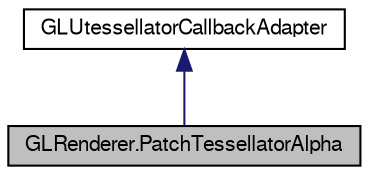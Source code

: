 digraph G
{
  edge [fontname="FreeSans",fontsize="10",labelfontname="FreeSans",labelfontsize="10"];
  node [fontname="FreeSans",fontsize="10",shape=record];
  Node1 [label="GLRenderer.PatchTessellatorAlpha",height=0.2,width=0.4,color="black", fillcolor="grey75", style="filled" fontcolor="black"];
  Node2 -> Node1 [dir="back",color="midnightblue",fontsize="10",style="solid",fontname="FreeSans"];
  Node2 [label="GLUtessellatorCallbackAdapter",height=0.2,width=0.4,color="black", fillcolor="white", style="filled",URL="$class_g_l_utessellator_callback_adapter.html"];
}
